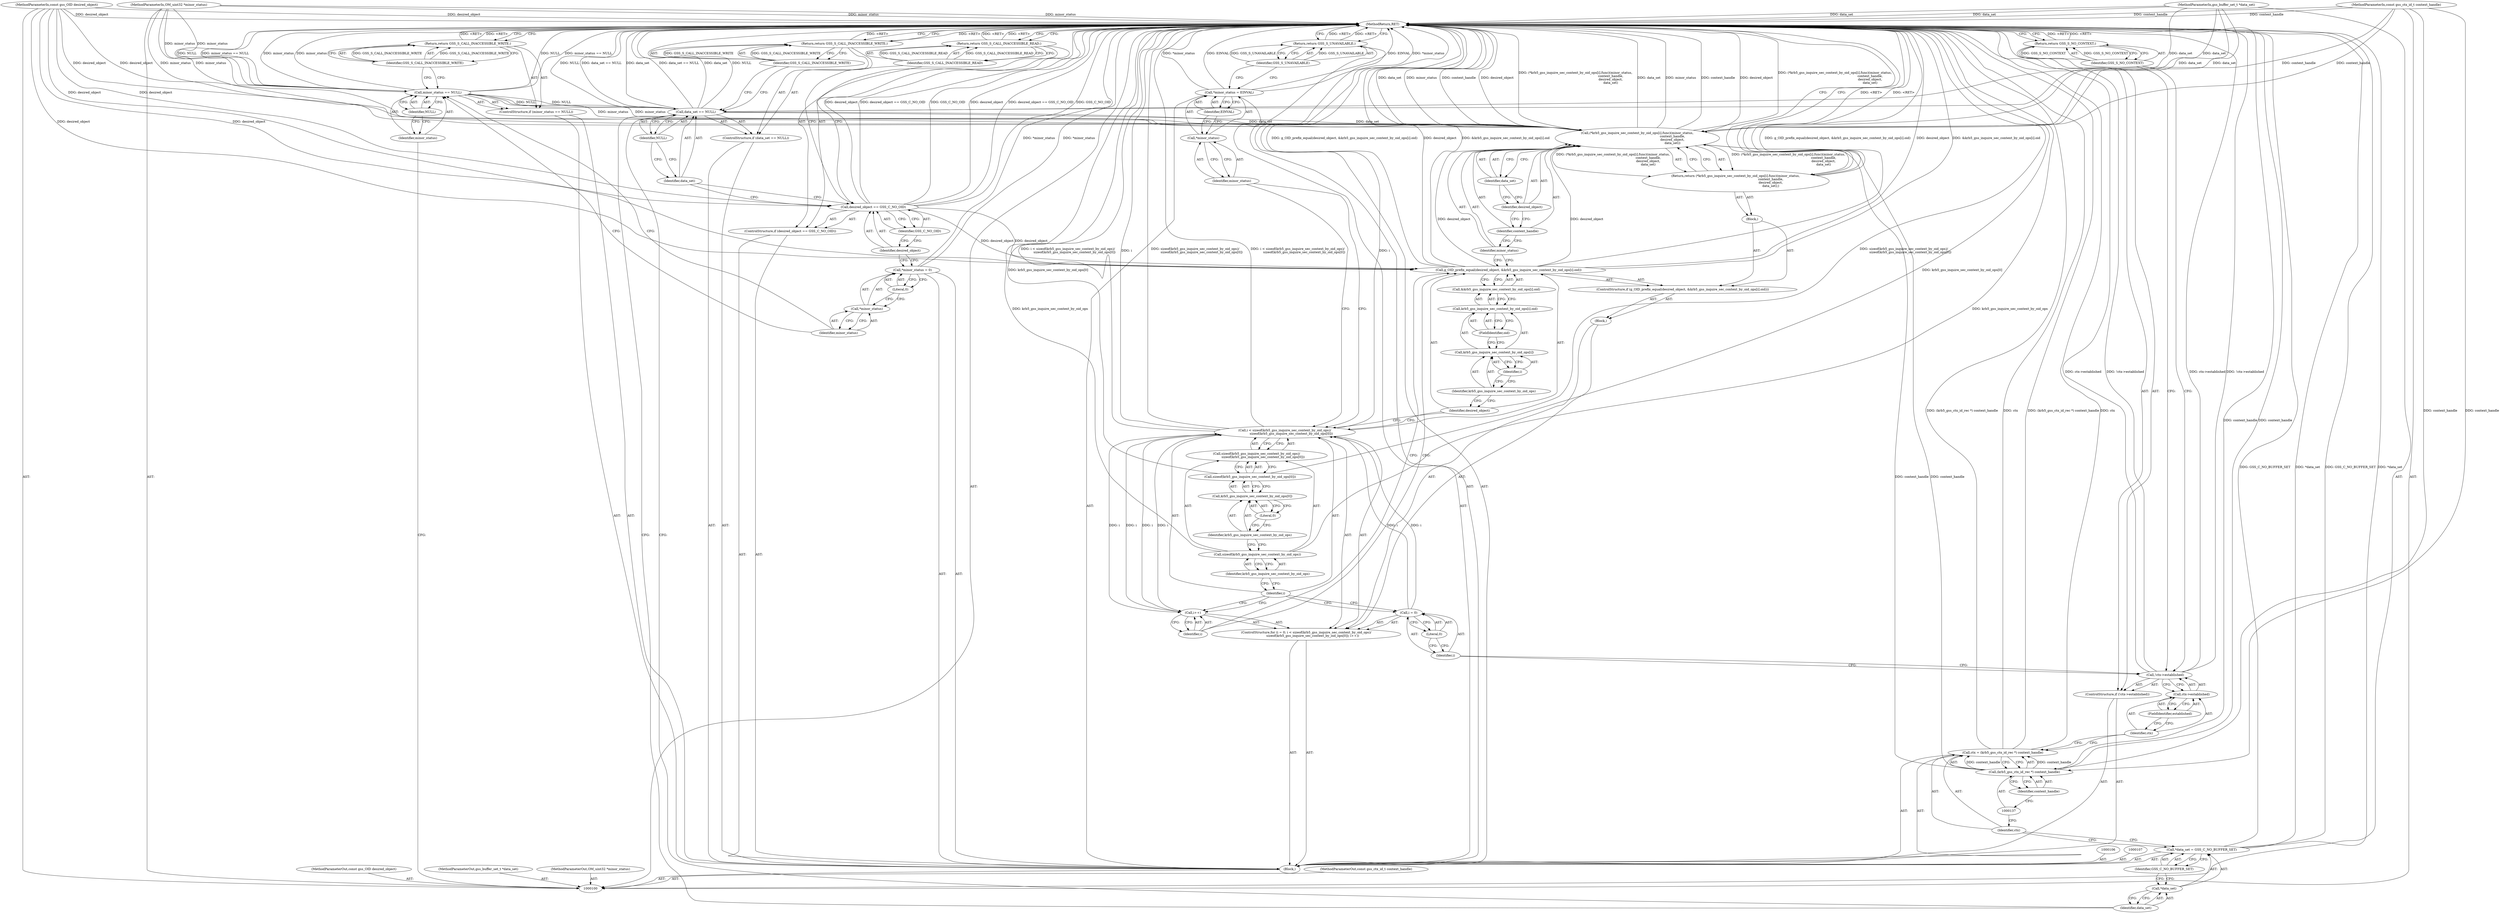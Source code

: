 digraph "1_krb5_82dc33da50338ac84c7b4102dc6513d897d0506a_1" {
"1000184" [label="(MethodReturn,RET)"];
"1000101" [label="(MethodParameterIn,OM_uint32 *minor_status)"];
"1000267" [label="(MethodParameterOut,OM_uint32 *minor_status)"];
"1000113" [label="(Identifier,GSS_S_CALL_INACCESSIBLE_WRITE)"];
"1000112" [label="(Return,return GSS_S_CALL_INACCESSIBLE_WRITE;)"];
"1000117" [label="(Literal,0)"];
"1000114" [label="(Call,*minor_status = 0)"];
"1000115" [label="(Call,*minor_status)"];
"1000116" [label="(Identifier,minor_status)"];
"1000121" [label="(Identifier,GSS_C_NO_OID)"];
"1000118" [label="(ControlStructure,if (desired_object == GSS_C_NO_OID))"];
"1000119" [label="(Call,desired_object == GSS_C_NO_OID)"];
"1000120" [label="(Identifier,desired_object)"];
"1000123" [label="(Identifier,GSS_S_CALL_INACCESSIBLE_READ)"];
"1000122" [label="(Return,return GSS_S_CALL_INACCESSIBLE_READ;)"];
"1000127" [label="(Identifier,NULL)"];
"1000124" [label="(ControlStructure,if (data_set == NULL))"];
"1000125" [label="(Call,data_set == NULL)"];
"1000126" [label="(Identifier,data_set)"];
"1000129" [label="(Identifier,GSS_S_CALL_INACCESSIBLE_WRITE)"];
"1000128" [label="(Return,return GSS_S_CALL_INACCESSIBLE_WRITE;)"];
"1000102" [label="(MethodParameterIn,const gss_ctx_id_t context_handle)"];
"1000268" [label="(MethodParameterOut,const gss_ctx_id_t context_handle)"];
"1000133" [label="(Identifier,GSS_C_NO_BUFFER_SET)"];
"1000130" [label="(Call,*data_set = GSS_C_NO_BUFFER_SET)"];
"1000131" [label="(Call,*data_set)"];
"1000132" [label="(Identifier,data_set)"];
"1000136" [label="(Call,(krb5_gss_ctx_id_rec *) context_handle)"];
"1000138" [label="(Identifier,context_handle)"];
"1000134" [label="(Call,ctx = (krb5_gss_ctx_id_rec *) context_handle)"];
"1000135" [label="(Identifier,ctx)"];
"1000143" [label="(FieldIdentifier,established)"];
"1000139" [label="(ControlStructure,if (!ctx->established))"];
"1000140" [label="(Call,!ctx->established)"];
"1000141" [label="(Call,ctx->established)"];
"1000142" [label="(Identifier,ctx)"];
"1000145" [label="(Identifier,GSS_S_NO_CONTEXT)"];
"1000144" [label="(Return,return GSS_S_NO_CONTEXT;)"];
"1000147" [label="(Call,i = 0)"];
"1000148" [label="(Identifier,i)"];
"1000149" [label="(Literal,0)"];
"1000150" [label="(Call,i < sizeof(krb5_gss_inquire_sec_context_by_oid_ops)/\n             sizeof(krb5_gss_inquire_sec_context_by_oid_ops[0]))"];
"1000151" [label="(Identifier,i)"];
"1000152" [label="(Call,sizeof(krb5_gss_inquire_sec_context_by_oid_ops)/\n             sizeof(krb5_gss_inquire_sec_context_by_oid_ops[0]))"];
"1000153" [label="(Call,sizeof(krb5_gss_inquire_sec_context_by_oid_ops))"];
"1000154" [label="(Identifier,krb5_gss_inquire_sec_context_by_oid_ops)"];
"1000146" [label="(ControlStructure,for (i = 0; i < sizeof(krb5_gss_inquire_sec_context_by_oid_ops)/\n             sizeof(krb5_gss_inquire_sec_context_by_oid_ops[0]); i++))"];
"1000155" [label="(Call,sizeof(krb5_gss_inquire_sec_context_by_oid_ops[0]))"];
"1000156" [label="(Call,krb5_gss_inquire_sec_context_by_oid_ops[0])"];
"1000157" [label="(Identifier,krb5_gss_inquire_sec_context_by_oid_ops)"];
"1000158" [label="(Literal,0)"];
"1000159" [label="(Call,i++)"];
"1000160" [label="(Identifier,i)"];
"1000161" [label="(Block,)"];
"1000163" [label="(Call,g_OID_prefix_equal(desired_object, &krb5_gss_inquire_sec_context_by_oid_ops[i].oid))"];
"1000164" [label="(Identifier,desired_object)"];
"1000165" [label="(Call,&krb5_gss_inquire_sec_context_by_oid_ops[i].oid)"];
"1000166" [label="(Call,krb5_gss_inquire_sec_context_by_oid_ops[i].oid)"];
"1000167" [label="(Call,krb5_gss_inquire_sec_context_by_oid_ops[i])"];
"1000168" [label="(Identifier,krb5_gss_inquire_sec_context_by_oid_ops)"];
"1000162" [label="(ControlStructure,if (g_OID_prefix_equal(desired_object, &krb5_gss_inquire_sec_context_by_oid_ops[i].oid)))"];
"1000169" [label="(Identifier,i)"];
"1000170" [label="(FieldIdentifier,oid)"];
"1000171" [label="(Block,)"];
"1000103" [label="(MethodParameterIn,const gss_OID desired_object)"];
"1000269" [label="(MethodParameterOut,const gss_OID desired_object)"];
"1000172" [label="(Return,return (*krb5_gss_inquire_sec_context_by_oid_ops[i].func)(minor_status,\n                                                                      context_handle,\n                                                                      desired_object,\n                                                                      data_set);)"];
"1000173" [label="(Call,(*krb5_gss_inquire_sec_context_by_oid_ops[i].func)(minor_status,\n                                                                      context_handle,\n                                                                      desired_object,\n                                                                      data_set))"];
"1000174" [label="(Identifier,minor_status)"];
"1000175" [label="(Identifier,context_handle)"];
"1000176" [label="(Identifier,desired_object)"];
"1000177" [label="(Identifier,data_set)"];
"1000181" [label="(Identifier,EINVAL)"];
"1000178" [label="(Call,*minor_status = EINVAL)"];
"1000179" [label="(Call,*minor_status)"];
"1000180" [label="(Identifier,minor_status)"];
"1000183" [label="(Identifier,GSS_S_UNAVAILABLE)"];
"1000182" [label="(Return,return GSS_S_UNAVAILABLE;)"];
"1000104" [label="(MethodParameterIn,gss_buffer_set_t *data_set)"];
"1000270" [label="(MethodParameterOut,gss_buffer_set_t *data_set)"];
"1000105" [label="(Block,)"];
"1000111" [label="(Identifier,NULL)"];
"1000108" [label="(ControlStructure,if (minor_status == NULL))"];
"1000109" [label="(Call,minor_status == NULL)"];
"1000110" [label="(Identifier,minor_status)"];
"1000184" -> "1000100"  [label="AST: "];
"1000184" -> "1000112"  [label="CFG: "];
"1000184" -> "1000122"  [label="CFG: "];
"1000184" -> "1000128"  [label="CFG: "];
"1000184" -> "1000144"  [label="CFG: "];
"1000184" -> "1000172"  [label="CFG: "];
"1000184" -> "1000182"  [label="CFG: "];
"1000144" -> "1000184"  [label="DDG: <RET>"];
"1000125" -> "1000184"  [label="DDG: data_set == NULL"];
"1000125" -> "1000184"  [label="DDG: data_set"];
"1000125" -> "1000184"  [label="DDG: NULL"];
"1000150" -> "1000184"  [label="DDG: i"];
"1000150" -> "1000184"  [label="DDG: sizeof(krb5_gss_inquire_sec_context_by_oid_ops)/\n             sizeof(krb5_gss_inquire_sec_context_by_oid_ops[0])"];
"1000150" -> "1000184"  [label="DDG: i < sizeof(krb5_gss_inquire_sec_context_by_oid_ops)/\n             sizeof(krb5_gss_inquire_sec_context_by_oid_ops[0])"];
"1000140" -> "1000184"  [label="DDG: ctx->established"];
"1000140" -> "1000184"  [label="DDG: !ctx->established"];
"1000178" -> "1000184"  [label="DDG: EINVAL"];
"1000178" -> "1000184"  [label="DDG: *minor_status"];
"1000173" -> "1000184"  [label="DDG: desired_object"];
"1000173" -> "1000184"  [label="DDG: (*krb5_gss_inquire_sec_context_by_oid_ops[i].func)(minor_status,\n                                                                      context_handle,\n                                                                      desired_object,\n                                                                      data_set)"];
"1000173" -> "1000184"  [label="DDG: data_set"];
"1000173" -> "1000184"  [label="DDG: minor_status"];
"1000173" -> "1000184"  [label="DDG: context_handle"];
"1000153" -> "1000184"  [label="DDG: krb5_gss_inquire_sec_context_by_oid_ops"];
"1000134" -> "1000184"  [label="DDG: (krb5_gss_ctx_id_rec *) context_handle"];
"1000134" -> "1000184"  [label="DDG: ctx"];
"1000119" -> "1000184"  [label="DDG: desired_object == GSS_C_NO_OID"];
"1000119" -> "1000184"  [label="DDG: GSS_C_NO_OID"];
"1000119" -> "1000184"  [label="DDG: desired_object"];
"1000163" -> "1000184"  [label="DDG: g_OID_prefix_equal(desired_object, &krb5_gss_inquire_sec_context_by_oid_ops[i].oid)"];
"1000163" -> "1000184"  [label="DDG: desired_object"];
"1000163" -> "1000184"  [label="DDG: &krb5_gss_inquire_sec_context_by_oid_ops[i].oid"];
"1000104" -> "1000184"  [label="DDG: data_set"];
"1000103" -> "1000184"  [label="DDG: desired_object"];
"1000114" -> "1000184"  [label="DDG: *minor_status"];
"1000130" -> "1000184"  [label="DDG: GSS_C_NO_BUFFER_SET"];
"1000130" -> "1000184"  [label="DDG: *data_set"];
"1000102" -> "1000184"  [label="DDG: context_handle"];
"1000101" -> "1000184"  [label="DDG: minor_status"];
"1000109" -> "1000184"  [label="DDG: minor_status"];
"1000109" -> "1000184"  [label="DDG: NULL"];
"1000109" -> "1000184"  [label="DDG: minor_status == NULL"];
"1000155" -> "1000184"  [label="DDG: krb5_gss_inquire_sec_context_by_oid_ops[0]"];
"1000136" -> "1000184"  [label="DDG: context_handle"];
"1000122" -> "1000184"  [label="DDG: <RET>"];
"1000172" -> "1000184"  [label="DDG: <RET>"];
"1000112" -> "1000184"  [label="DDG: <RET>"];
"1000128" -> "1000184"  [label="DDG: <RET>"];
"1000182" -> "1000184"  [label="DDG: <RET>"];
"1000101" -> "1000100"  [label="AST: "];
"1000101" -> "1000184"  [label="DDG: minor_status"];
"1000101" -> "1000109"  [label="DDG: minor_status"];
"1000101" -> "1000173"  [label="DDG: minor_status"];
"1000267" -> "1000100"  [label="AST: "];
"1000113" -> "1000112"  [label="AST: "];
"1000113" -> "1000109"  [label="CFG: "];
"1000112" -> "1000113"  [label="CFG: "];
"1000113" -> "1000112"  [label="DDG: GSS_S_CALL_INACCESSIBLE_WRITE"];
"1000112" -> "1000108"  [label="AST: "];
"1000112" -> "1000113"  [label="CFG: "];
"1000113" -> "1000112"  [label="AST: "];
"1000184" -> "1000112"  [label="CFG: "];
"1000112" -> "1000184"  [label="DDG: <RET>"];
"1000113" -> "1000112"  [label="DDG: GSS_S_CALL_INACCESSIBLE_WRITE"];
"1000117" -> "1000114"  [label="AST: "];
"1000117" -> "1000115"  [label="CFG: "];
"1000114" -> "1000117"  [label="CFG: "];
"1000114" -> "1000105"  [label="AST: "];
"1000114" -> "1000117"  [label="CFG: "];
"1000115" -> "1000114"  [label="AST: "];
"1000117" -> "1000114"  [label="AST: "];
"1000120" -> "1000114"  [label="CFG: "];
"1000114" -> "1000184"  [label="DDG: *minor_status"];
"1000115" -> "1000114"  [label="AST: "];
"1000115" -> "1000116"  [label="CFG: "];
"1000116" -> "1000115"  [label="AST: "];
"1000117" -> "1000115"  [label="CFG: "];
"1000116" -> "1000115"  [label="AST: "];
"1000116" -> "1000109"  [label="CFG: "];
"1000115" -> "1000116"  [label="CFG: "];
"1000121" -> "1000119"  [label="AST: "];
"1000121" -> "1000120"  [label="CFG: "];
"1000119" -> "1000121"  [label="CFG: "];
"1000118" -> "1000105"  [label="AST: "];
"1000119" -> "1000118"  [label="AST: "];
"1000122" -> "1000118"  [label="AST: "];
"1000119" -> "1000118"  [label="AST: "];
"1000119" -> "1000121"  [label="CFG: "];
"1000120" -> "1000119"  [label="AST: "];
"1000121" -> "1000119"  [label="AST: "];
"1000123" -> "1000119"  [label="CFG: "];
"1000126" -> "1000119"  [label="CFG: "];
"1000119" -> "1000184"  [label="DDG: desired_object == GSS_C_NO_OID"];
"1000119" -> "1000184"  [label="DDG: GSS_C_NO_OID"];
"1000119" -> "1000184"  [label="DDG: desired_object"];
"1000103" -> "1000119"  [label="DDG: desired_object"];
"1000119" -> "1000163"  [label="DDG: desired_object"];
"1000120" -> "1000119"  [label="AST: "];
"1000120" -> "1000114"  [label="CFG: "];
"1000121" -> "1000120"  [label="CFG: "];
"1000123" -> "1000122"  [label="AST: "];
"1000123" -> "1000119"  [label="CFG: "];
"1000122" -> "1000123"  [label="CFG: "];
"1000123" -> "1000122"  [label="DDG: GSS_S_CALL_INACCESSIBLE_READ"];
"1000122" -> "1000118"  [label="AST: "];
"1000122" -> "1000123"  [label="CFG: "];
"1000123" -> "1000122"  [label="AST: "];
"1000184" -> "1000122"  [label="CFG: "];
"1000122" -> "1000184"  [label="DDG: <RET>"];
"1000123" -> "1000122"  [label="DDG: GSS_S_CALL_INACCESSIBLE_READ"];
"1000127" -> "1000125"  [label="AST: "];
"1000127" -> "1000126"  [label="CFG: "];
"1000125" -> "1000127"  [label="CFG: "];
"1000124" -> "1000105"  [label="AST: "];
"1000125" -> "1000124"  [label="AST: "];
"1000128" -> "1000124"  [label="AST: "];
"1000125" -> "1000124"  [label="AST: "];
"1000125" -> "1000127"  [label="CFG: "];
"1000126" -> "1000125"  [label="AST: "];
"1000127" -> "1000125"  [label="AST: "];
"1000129" -> "1000125"  [label="CFG: "];
"1000132" -> "1000125"  [label="CFG: "];
"1000125" -> "1000184"  [label="DDG: data_set == NULL"];
"1000125" -> "1000184"  [label="DDG: data_set"];
"1000125" -> "1000184"  [label="DDG: NULL"];
"1000104" -> "1000125"  [label="DDG: data_set"];
"1000109" -> "1000125"  [label="DDG: NULL"];
"1000125" -> "1000173"  [label="DDG: data_set"];
"1000126" -> "1000125"  [label="AST: "];
"1000126" -> "1000119"  [label="CFG: "];
"1000127" -> "1000126"  [label="CFG: "];
"1000129" -> "1000128"  [label="AST: "];
"1000129" -> "1000125"  [label="CFG: "];
"1000128" -> "1000129"  [label="CFG: "];
"1000129" -> "1000128"  [label="DDG: GSS_S_CALL_INACCESSIBLE_WRITE"];
"1000128" -> "1000124"  [label="AST: "];
"1000128" -> "1000129"  [label="CFG: "];
"1000129" -> "1000128"  [label="AST: "];
"1000184" -> "1000128"  [label="CFG: "];
"1000128" -> "1000184"  [label="DDG: <RET>"];
"1000129" -> "1000128"  [label="DDG: GSS_S_CALL_INACCESSIBLE_WRITE"];
"1000102" -> "1000100"  [label="AST: "];
"1000102" -> "1000184"  [label="DDG: context_handle"];
"1000102" -> "1000136"  [label="DDG: context_handle"];
"1000102" -> "1000173"  [label="DDG: context_handle"];
"1000268" -> "1000100"  [label="AST: "];
"1000133" -> "1000130"  [label="AST: "];
"1000133" -> "1000131"  [label="CFG: "];
"1000130" -> "1000133"  [label="CFG: "];
"1000130" -> "1000105"  [label="AST: "];
"1000130" -> "1000133"  [label="CFG: "];
"1000131" -> "1000130"  [label="AST: "];
"1000133" -> "1000130"  [label="AST: "];
"1000135" -> "1000130"  [label="CFG: "];
"1000130" -> "1000184"  [label="DDG: GSS_C_NO_BUFFER_SET"];
"1000130" -> "1000184"  [label="DDG: *data_set"];
"1000131" -> "1000130"  [label="AST: "];
"1000131" -> "1000132"  [label="CFG: "];
"1000132" -> "1000131"  [label="AST: "];
"1000133" -> "1000131"  [label="CFG: "];
"1000132" -> "1000131"  [label="AST: "];
"1000132" -> "1000125"  [label="CFG: "];
"1000131" -> "1000132"  [label="CFG: "];
"1000136" -> "1000134"  [label="AST: "];
"1000136" -> "1000138"  [label="CFG: "];
"1000137" -> "1000136"  [label="AST: "];
"1000138" -> "1000136"  [label="AST: "];
"1000134" -> "1000136"  [label="CFG: "];
"1000136" -> "1000184"  [label="DDG: context_handle"];
"1000136" -> "1000134"  [label="DDG: context_handle"];
"1000102" -> "1000136"  [label="DDG: context_handle"];
"1000136" -> "1000173"  [label="DDG: context_handle"];
"1000138" -> "1000136"  [label="AST: "];
"1000138" -> "1000137"  [label="CFG: "];
"1000136" -> "1000138"  [label="CFG: "];
"1000134" -> "1000105"  [label="AST: "];
"1000134" -> "1000136"  [label="CFG: "];
"1000135" -> "1000134"  [label="AST: "];
"1000136" -> "1000134"  [label="AST: "];
"1000142" -> "1000134"  [label="CFG: "];
"1000134" -> "1000184"  [label="DDG: (krb5_gss_ctx_id_rec *) context_handle"];
"1000134" -> "1000184"  [label="DDG: ctx"];
"1000136" -> "1000134"  [label="DDG: context_handle"];
"1000135" -> "1000134"  [label="AST: "];
"1000135" -> "1000130"  [label="CFG: "];
"1000137" -> "1000135"  [label="CFG: "];
"1000143" -> "1000141"  [label="AST: "];
"1000143" -> "1000142"  [label="CFG: "];
"1000141" -> "1000143"  [label="CFG: "];
"1000139" -> "1000105"  [label="AST: "];
"1000140" -> "1000139"  [label="AST: "];
"1000144" -> "1000139"  [label="AST: "];
"1000140" -> "1000139"  [label="AST: "];
"1000140" -> "1000141"  [label="CFG: "];
"1000141" -> "1000140"  [label="AST: "];
"1000145" -> "1000140"  [label="CFG: "];
"1000148" -> "1000140"  [label="CFG: "];
"1000140" -> "1000184"  [label="DDG: ctx->established"];
"1000140" -> "1000184"  [label="DDG: !ctx->established"];
"1000141" -> "1000140"  [label="AST: "];
"1000141" -> "1000143"  [label="CFG: "];
"1000142" -> "1000141"  [label="AST: "];
"1000143" -> "1000141"  [label="AST: "];
"1000140" -> "1000141"  [label="CFG: "];
"1000142" -> "1000141"  [label="AST: "];
"1000142" -> "1000134"  [label="CFG: "];
"1000143" -> "1000142"  [label="CFG: "];
"1000145" -> "1000144"  [label="AST: "];
"1000145" -> "1000140"  [label="CFG: "];
"1000144" -> "1000145"  [label="CFG: "];
"1000145" -> "1000144"  [label="DDG: GSS_S_NO_CONTEXT"];
"1000144" -> "1000139"  [label="AST: "];
"1000144" -> "1000145"  [label="CFG: "];
"1000145" -> "1000144"  [label="AST: "];
"1000184" -> "1000144"  [label="CFG: "];
"1000144" -> "1000184"  [label="DDG: <RET>"];
"1000145" -> "1000144"  [label="DDG: GSS_S_NO_CONTEXT"];
"1000147" -> "1000146"  [label="AST: "];
"1000147" -> "1000149"  [label="CFG: "];
"1000148" -> "1000147"  [label="AST: "];
"1000149" -> "1000147"  [label="AST: "];
"1000151" -> "1000147"  [label="CFG: "];
"1000147" -> "1000150"  [label="DDG: i"];
"1000148" -> "1000147"  [label="AST: "];
"1000148" -> "1000140"  [label="CFG: "];
"1000149" -> "1000148"  [label="CFG: "];
"1000149" -> "1000147"  [label="AST: "];
"1000149" -> "1000148"  [label="CFG: "];
"1000147" -> "1000149"  [label="CFG: "];
"1000150" -> "1000146"  [label="AST: "];
"1000150" -> "1000152"  [label="CFG: "];
"1000151" -> "1000150"  [label="AST: "];
"1000152" -> "1000150"  [label="AST: "];
"1000164" -> "1000150"  [label="CFG: "];
"1000180" -> "1000150"  [label="CFG: "];
"1000150" -> "1000184"  [label="DDG: i"];
"1000150" -> "1000184"  [label="DDG: sizeof(krb5_gss_inquire_sec_context_by_oid_ops)/\n             sizeof(krb5_gss_inquire_sec_context_by_oid_ops[0])"];
"1000150" -> "1000184"  [label="DDG: i < sizeof(krb5_gss_inquire_sec_context_by_oid_ops)/\n             sizeof(krb5_gss_inquire_sec_context_by_oid_ops[0])"];
"1000159" -> "1000150"  [label="DDG: i"];
"1000147" -> "1000150"  [label="DDG: i"];
"1000150" -> "1000159"  [label="DDG: i"];
"1000151" -> "1000150"  [label="AST: "];
"1000151" -> "1000147"  [label="CFG: "];
"1000151" -> "1000159"  [label="CFG: "];
"1000154" -> "1000151"  [label="CFG: "];
"1000152" -> "1000150"  [label="AST: "];
"1000152" -> "1000155"  [label="CFG: "];
"1000153" -> "1000152"  [label="AST: "];
"1000155" -> "1000152"  [label="AST: "];
"1000150" -> "1000152"  [label="CFG: "];
"1000153" -> "1000152"  [label="AST: "];
"1000153" -> "1000154"  [label="CFG: "];
"1000154" -> "1000153"  [label="AST: "];
"1000157" -> "1000153"  [label="CFG: "];
"1000153" -> "1000184"  [label="DDG: krb5_gss_inquire_sec_context_by_oid_ops"];
"1000154" -> "1000153"  [label="AST: "];
"1000154" -> "1000151"  [label="CFG: "];
"1000153" -> "1000154"  [label="CFG: "];
"1000146" -> "1000105"  [label="AST: "];
"1000147" -> "1000146"  [label="AST: "];
"1000150" -> "1000146"  [label="AST: "];
"1000159" -> "1000146"  [label="AST: "];
"1000161" -> "1000146"  [label="AST: "];
"1000155" -> "1000152"  [label="AST: "];
"1000155" -> "1000156"  [label="CFG: "];
"1000156" -> "1000155"  [label="AST: "];
"1000152" -> "1000155"  [label="CFG: "];
"1000155" -> "1000184"  [label="DDG: krb5_gss_inquire_sec_context_by_oid_ops[0]"];
"1000156" -> "1000155"  [label="AST: "];
"1000156" -> "1000158"  [label="CFG: "];
"1000157" -> "1000156"  [label="AST: "];
"1000158" -> "1000156"  [label="AST: "];
"1000155" -> "1000156"  [label="CFG: "];
"1000157" -> "1000156"  [label="AST: "];
"1000157" -> "1000153"  [label="CFG: "];
"1000158" -> "1000157"  [label="CFG: "];
"1000158" -> "1000156"  [label="AST: "];
"1000158" -> "1000157"  [label="CFG: "];
"1000156" -> "1000158"  [label="CFG: "];
"1000159" -> "1000146"  [label="AST: "];
"1000159" -> "1000160"  [label="CFG: "];
"1000160" -> "1000159"  [label="AST: "];
"1000151" -> "1000159"  [label="CFG: "];
"1000159" -> "1000150"  [label="DDG: i"];
"1000150" -> "1000159"  [label="DDG: i"];
"1000160" -> "1000159"  [label="AST: "];
"1000160" -> "1000163"  [label="CFG: "];
"1000159" -> "1000160"  [label="CFG: "];
"1000161" -> "1000146"  [label="AST: "];
"1000162" -> "1000161"  [label="AST: "];
"1000163" -> "1000162"  [label="AST: "];
"1000163" -> "1000165"  [label="CFG: "];
"1000164" -> "1000163"  [label="AST: "];
"1000165" -> "1000163"  [label="AST: "];
"1000174" -> "1000163"  [label="CFG: "];
"1000160" -> "1000163"  [label="CFG: "];
"1000163" -> "1000184"  [label="DDG: g_OID_prefix_equal(desired_object, &krb5_gss_inquire_sec_context_by_oid_ops[i].oid)"];
"1000163" -> "1000184"  [label="DDG: desired_object"];
"1000163" -> "1000184"  [label="DDG: &krb5_gss_inquire_sec_context_by_oid_ops[i].oid"];
"1000119" -> "1000163"  [label="DDG: desired_object"];
"1000103" -> "1000163"  [label="DDG: desired_object"];
"1000163" -> "1000173"  [label="DDG: desired_object"];
"1000164" -> "1000163"  [label="AST: "];
"1000164" -> "1000150"  [label="CFG: "];
"1000168" -> "1000164"  [label="CFG: "];
"1000165" -> "1000163"  [label="AST: "];
"1000165" -> "1000166"  [label="CFG: "];
"1000166" -> "1000165"  [label="AST: "];
"1000163" -> "1000165"  [label="CFG: "];
"1000166" -> "1000165"  [label="AST: "];
"1000166" -> "1000170"  [label="CFG: "];
"1000167" -> "1000166"  [label="AST: "];
"1000170" -> "1000166"  [label="AST: "];
"1000165" -> "1000166"  [label="CFG: "];
"1000167" -> "1000166"  [label="AST: "];
"1000167" -> "1000169"  [label="CFG: "];
"1000168" -> "1000167"  [label="AST: "];
"1000169" -> "1000167"  [label="AST: "];
"1000170" -> "1000167"  [label="CFG: "];
"1000168" -> "1000167"  [label="AST: "];
"1000168" -> "1000164"  [label="CFG: "];
"1000169" -> "1000168"  [label="CFG: "];
"1000162" -> "1000161"  [label="AST: "];
"1000163" -> "1000162"  [label="AST: "];
"1000171" -> "1000162"  [label="AST: "];
"1000169" -> "1000167"  [label="AST: "];
"1000169" -> "1000168"  [label="CFG: "];
"1000167" -> "1000169"  [label="CFG: "];
"1000170" -> "1000166"  [label="AST: "];
"1000170" -> "1000167"  [label="CFG: "];
"1000166" -> "1000170"  [label="CFG: "];
"1000171" -> "1000162"  [label="AST: "];
"1000172" -> "1000171"  [label="AST: "];
"1000103" -> "1000100"  [label="AST: "];
"1000103" -> "1000184"  [label="DDG: desired_object"];
"1000103" -> "1000119"  [label="DDG: desired_object"];
"1000103" -> "1000163"  [label="DDG: desired_object"];
"1000103" -> "1000173"  [label="DDG: desired_object"];
"1000269" -> "1000100"  [label="AST: "];
"1000172" -> "1000171"  [label="AST: "];
"1000172" -> "1000173"  [label="CFG: "];
"1000173" -> "1000172"  [label="AST: "];
"1000184" -> "1000172"  [label="CFG: "];
"1000172" -> "1000184"  [label="DDG: <RET>"];
"1000173" -> "1000172"  [label="DDG: (*krb5_gss_inquire_sec_context_by_oid_ops[i].func)(minor_status,\n                                                                      context_handle,\n                                                                      desired_object,\n                                                                      data_set)"];
"1000173" -> "1000172"  [label="AST: "];
"1000173" -> "1000177"  [label="CFG: "];
"1000174" -> "1000173"  [label="AST: "];
"1000175" -> "1000173"  [label="AST: "];
"1000176" -> "1000173"  [label="AST: "];
"1000177" -> "1000173"  [label="AST: "];
"1000172" -> "1000173"  [label="CFG: "];
"1000173" -> "1000184"  [label="DDG: desired_object"];
"1000173" -> "1000184"  [label="DDG: (*krb5_gss_inquire_sec_context_by_oid_ops[i].func)(minor_status,\n                                                                      context_handle,\n                                                                      desired_object,\n                                                                      data_set)"];
"1000173" -> "1000184"  [label="DDG: data_set"];
"1000173" -> "1000184"  [label="DDG: minor_status"];
"1000173" -> "1000184"  [label="DDG: context_handle"];
"1000173" -> "1000172"  [label="DDG: (*krb5_gss_inquire_sec_context_by_oid_ops[i].func)(minor_status,\n                                                                      context_handle,\n                                                                      desired_object,\n                                                                      data_set)"];
"1000109" -> "1000173"  [label="DDG: minor_status"];
"1000101" -> "1000173"  [label="DDG: minor_status"];
"1000136" -> "1000173"  [label="DDG: context_handle"];
"1000102" -> "1000173"  [label="DDG: context_handle"];
"1000163" -> "1000173"  [label="DDG: desired_object"];
"1000103" -> "1000173"  [label="DDG: desired_object"];
"1000125" -> "1000173"  [label="DDG: data_set"];
"1000104" -> "1000173"  [label="DDG: data_set"];
"1000174" -> "1000173"  [label="AST: "];
"1000174" -> "1000163"  [label="CFG: "];
"1000175" -> "1000174"  [label="CFG: "];
"1000175" -> "1000173"  [label="AST: "];
"1000175" -> "1000174"  [label="CFG: "];
"1000176" -> "1000175"  [label="CFG: "];
"1000176" -> "1000173"  [label="AST: "];
"1000176" -> "1000175"  [label="CFG: "];
"1000177" -> "1000176"  [label="CFG: "];
"1000177" -> "1000173"  [label="AST: "];
"1000177" -> "1000176"  [label="CFG: "];
"1000173" -> "1000177"  [label="CFG: "];
"1000181" -> "1000178"  [label="AST: "];
"1000181" -> "1000179"  [label="CFG: "];
"1000178" -> "1000181"  [label="CFG: "];
"1000178" -> "1000105"  [label="AST: "];
"1000178" -> "1000181"  [label="CFG: "];
"1000179" -> "1000178"  [label="AST: "];
"1000181" -> "1000178"  [label="AST: "];
"1000183" -> "1000178"  [label="CFG: "];
"1000178" -> "1000184"  [label="DDG: EINVAL"];
"1000178" -> "1000184"  [label="DDG: *minor_status"];
"1000179" -> "1000178"  [label="AST: "];
"1000179" -> "1000180"  [label="CFG: "];
"1000180" -> "1000179"  [label="AST: "];
"1000181" -> "1000179"  [label="CFG: "];
"1000180" -> "1000179"  [label="AST: "];
"1000180" -> "1000150"  [label="CFG: "];
"1000179" -> "1000180"  [label="CFG: "];
"1000183" -> "1000182"  [label="AST: "];
"1000183" -> "1000178"  [label="CFG: "];
"1000182" -> "1000183"  [label="CFG: "];
"1000183" -> "1000182"  [label="DDG: GSS_S_UNAVAILABLE"];
"1000182" -> "1000105"  [label="AST: "];
"1000182" -> "1000183"  [label="CFG: "];
"1000183" -> "1000182"  [label="AST: "];
"1000184" -> "1000182"  [label="CFG: "];
"1000182" -> "1000184"  [label="DDG: <RET>"];
"1000183" -> "1000182"  [label="DDG: GSS_S_UNAVAILABLE"];
"1000104" -> "1000100"  [label="AST: "];
"1000104" -> "1000184"  [label="DDG: data_set"];
"1000104" -> "1000125"  [label="DDG: data_set"];
"1000104" -> "1000173"  [label="DDG: data_set"];
"1000270" -> "1000100"  [label="AST: "];
"1000105" -> "1000100"  [label="AST: "];
"1000106" -> "1000105"  [label="AST: "];
"1000107" -> "1000105"  [label="AST: "];
"1000108" -> "1000105"  [label="AST: "];
"1000114" -> "1000105"  [label="AST: "];
"1000118" -> "1000105"  [label="AST: "];
"1000124" -> "1000105"  [label="AST: "];
"1000130" -> "1000105"  [label="AST: "];
"1000134" -> "1000105"  [label="AST: "];
"1000139" -> "1000105"  [label="AST: "];
"1000146" -> "1000105"  [label="AST: "];
"1000178" -> "1000105"  [label="AST: "];
"1000182" -> "1000105"  [label="AST: "];
"1000111" -> "1000109"  [label="AST: "];
"1000111" -> "1000110"  [label="CFG: "];
"1000109" -> "1000111"  [label="CFG: "];
"1000108" -> "1000105"  [label="AST: "];
"1000109" -> "1000108"  [label="AST: "];
"1000112" -> "1000108"  [label="AST: "];
"1000109" -> "1000108"  [label="AST: "];
"1000109" -> "1000111"  [label="CFG: "];
"1000110" -> "1000109"  [label="AST: "];
"1000111" -> "1000109"  [label="AST: "];
"1000113" -> "1000109"  [label="CFG: "];
"1000116" -> "1000109"  [label="CFG: "];
"1000109" -> "1000184"  [label="DDG: minor_status"];
"1000109" -> "1000184"  [label="DDG: NULL"];
"1000109" -> "1000184"  [label="DDG: minor_status == NULL"];
"1000101" -> "1000109"  [label="DDG: minor_status"];
"1000109" -> "1000125"  [label="DDG: NULL"];
"1000109" -> "1000173"  [label="DDG: minor_status"];
"1000110" -> "1000109"  [label="AST: "];
"1000110" -> "1000100"  [label="CFG: "];
"1000111" -> "1000110"  [label="CFG: "];
}
